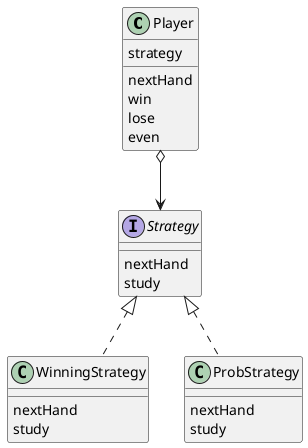 @startuml

class Player {
    strategy
    {method} nextHand
    {method} win
    {method} lose
    {method} even
}

interface Strategy {
    {method} nextHand
    {method} study
}

class WinningStrategy {
    {method} nextHand
    {method} study
}

class ProbStrategy {
    {method} nextHand
    {method} study
}

Player o--> Strategy
Strategy <|.. WinningStrategy
Strategy <|.. ProbStrategy

@enduml